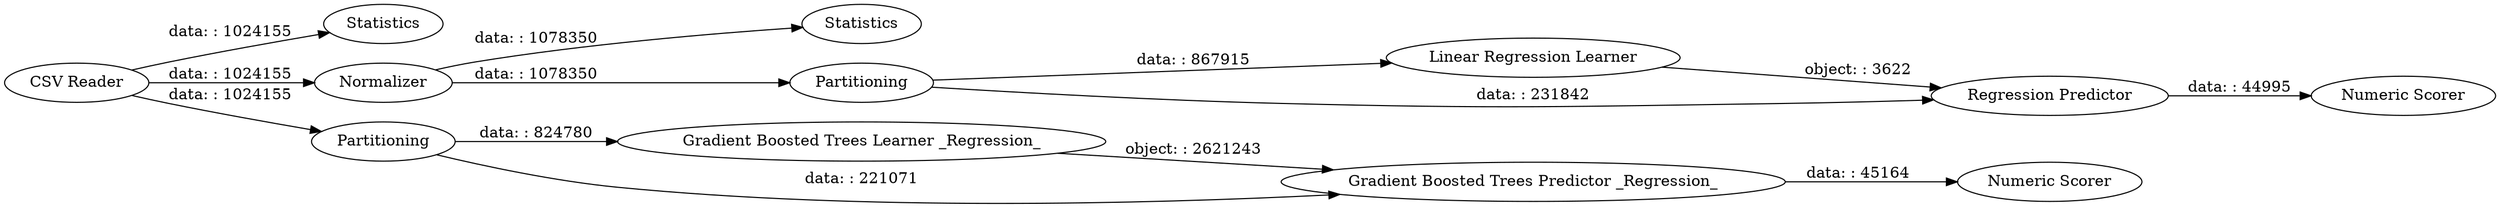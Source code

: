 digraph {
	"-6977895556914662815_56" [label="Linear Regression Learner"]
	"-6977895556914662815_57" [label="Regression Predictor"]
	"-6977895556914662815_3" [label=Statistics]
	"-6977895556914662815_1620" [label="Numeric Scorer"]
	"-6977895556914662815_1615" [label=Normalizer]
	"-6977895556914662815_4" [label=Statistics]
	"-6977895556914662815_72" [label="Numeric Scorer"]
	"-6977895556914662815_1616" [label="Gradient Boosted Trees Learner _Regression_"]
	"-6977895556914662815_1" [label="CSV Reader"]
	"-6977895556914662815_1619" [label="Gradient Boosted Trees Predictor _Regression_"]
	"-6977895556914662815_1614" [label=Partitioning]
	"-6977895556914662815_1618" [label=Partitioning]
	"-6977895556914662815_1" -> "-6977895556914662815_3" [label="data: : 1024155"]
	"-6977895556914662815_1" -> "-6977895556914662815_1618" [label="data: : 1024155"]
	"-6977895556914662815_1618" -> "-6977895556914662815_1619" [label="data: : 221071"]
	"-6977895556914662815_1615" -> "-6977895556914662815_1614" [label="data: : 1078350"]
	"-6977895556914662815_1615" -> "-6977895556914662815_4" [label="data: : 1078350"]
	"-6977895556914662815_1619" -> "-6977895556914662815_1620" [label="data: : 45164"]
	"-6977895556914662815_57" -> "-6977895556914662815_72" [label="data: : 44995"]
	"-6977895556914662815_1618" -> "-6977895556914662815_1616" [label="data: : 824780"]
	"-6977895556914662815_1614" -> "-6977895556914662815_57" [label="data: : 231842"]
	"-6977895556914662815_1" -> "-6977895556914662815_1615" [label="data: : 1024155"]
	"-6977895556914662815_1614" -> "-6977895556914662815_56" [label="data: : 867915"]
	"-6977895556914662815_1616" -> "-6977895556914662815_1619" [label="object: : 2621243"]
	"-6977895556914662815_56" -> "-6977895556914662815_57" [label="object: : 3622"]
	rankdir=LR
}
